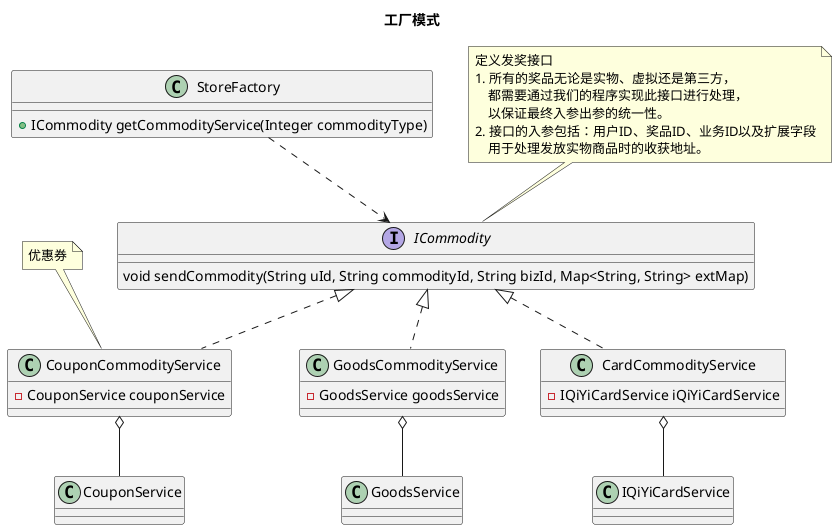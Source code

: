 @startuml

title 工厂模式

ICommodity <|.. CouponCommodityService
ICommodity <|.. GoodsCommodityService
ICommodity <|.. CardCommodityService
CouponCommodityService o-- CouponService
GoodsCommodityService o-- GoodsService
CardCommodityService o-- IQiYiCardService

StoreFactory  ..> ICommodity

note top of ICommodity
  定义发奖接口
  1. 所有的奖品⽆论是实物、虚拟还是第三⽅，
      都需要通过我们的程序实现此接⼝进⾏处理，
      以保证最终⼊参出参的统⼀性。
  2. 接⼝的⼊参包括：⽤户ID、奖品ID、业务ID以及扩展字段
      ⽤于处理发放实物商品时的收获地址。
end note

note top of CouponCommodityService : 优惠券

Interface ICommodity {
    void sendCommodity(String uId, String commodityId, String bizId, Map<String, String> extMap)
}

Class CouponCommodityService {
    - CouponService couponService
}

class GoodsCommodityService {
    - GoodsService goodsService
}

class CardCommodityService {
    - IQiYiCardService iQiYiCardService
}

class StoreFactory {
    + ICommodity getCommodityService(Integer commodityType)
}

@enduml